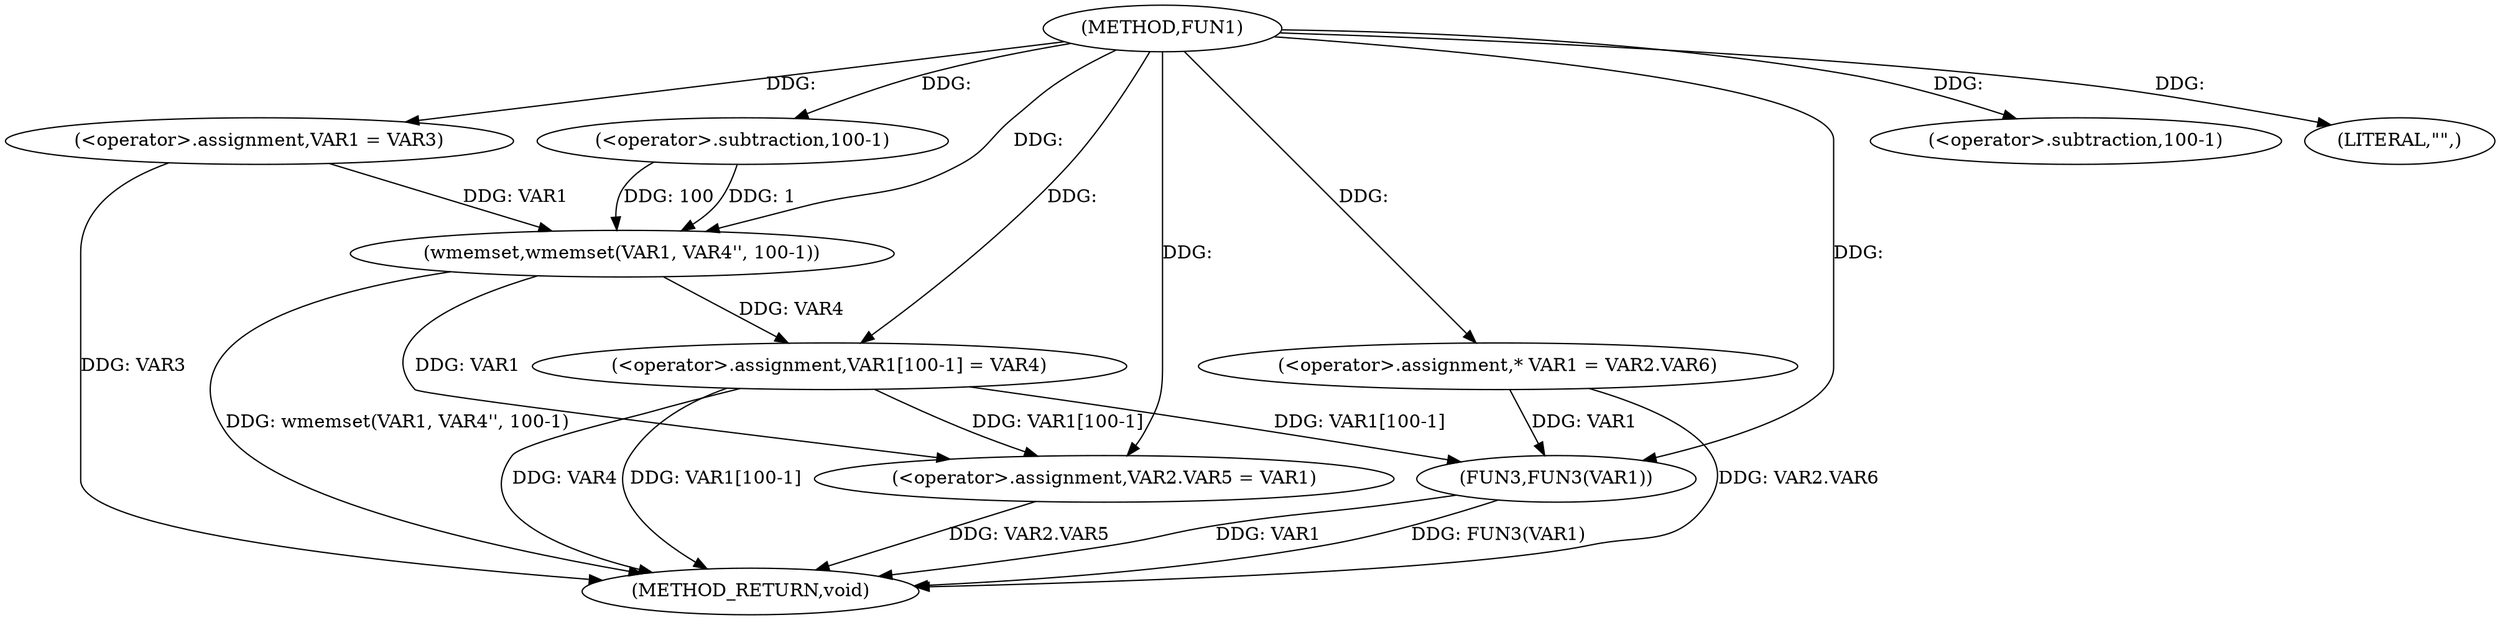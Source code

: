 digraph FUN1 {  
"1000100" [label = "(METHOD,FUN1)" ]
"1000137" [label = "(METHOD_RETURN,void)" ]
"1000105" [label = "(<operator>.assignment,VAR1 = VAR3)" ]
"1000108" [label = "(wmemset,wmemset(VAR1, VAR4'', 100-1))" ]
"1000111" [label = "(<operator>.subtraction,100-1)" ]
"1000114" [label = "(<operator>.assignment,VAR1[100-1] = VAR4)" ]
"1000117" [label = "(<operator>.subtraction,100-1)" ]
"1000121" [label = "(<operator>.assignment,VAR2.VAR5 = VAR1)" ]
"1000128" [label = "(<operator>.assignment,* VAR1 = VAR2.VAR6)" ]
"1000134" [label = "(LITERAL,\"\",)" ]
"1000135" [label = "(FUN3,FUN3(VAR1))" ]
  "1000128" -> "1000137"  [ label = "DDG: VAR2.VAR6"] 
  "1000108" -> "1000137"  [ label = "DDG: wmemset(VAR1, VAR4'', 100-1)"] 
  "1000105" -> "1000137"  [ label = "DDG: VAR3"] 
  "1000114" -> "1000137"  [ label = "DDG: VAR1[100-1]"] 
  "1000135" -> "1000137"  [ label = "DDG: FUN3(VAR1)"] 
  "1000114" -> "1000137"  [ label = "DDG: VAR4"] 
  "1000135" -> "1000137"  [ label = "DDG: VAR1"] 
  "1000121" -> "1000137"  [ label = "DDG: VAR2.VAR5"] 
  "1000100" -> "1000105"  [ label = "DDG: "] 
  "1000105" -> "1000108"  [ label = "DDG: VAR1"] 
  "1000100" -> "1000108"  [ label = "DDG: "] 
  "1000111" -> "1000108"  [ label = "DDG: 100"] 
  "1000111" -> "1000108"  [ label = "DDG: 1"] 
  "1000100" -> "1000111"  [ label = "DDG: "] 
  "1000108" -> "1000114"  [ label = "DDG: VAR4"] 
  "1000100" -> "1000114"  [ label = "DDG: "] 
  "1000100" -> "1000117"  [ label = "DDG: "] 
  "1000114" -> "1000121"  [ label = "DDG: VAR1[100-1]"] 
  "1000108" -> "1000121"  [ label = "DDG: VAR1"] 
  "1000100" -> "1000121"  [ label = "DDG: "] 
  "1000100" -> "1000128"  [ label = "DDG: "] 
  "1000100" -> "1000134"  [ label = "DDG: "] 
  "1000128" -> "1000135"  [ label = "DDG: VAR1"] 
  "1000114" -> "1000135"  [ label = "DDG: VAR1[100-1]"] 
  "1000100" -> "1000135"  [ label = "DDG: "] 
}
